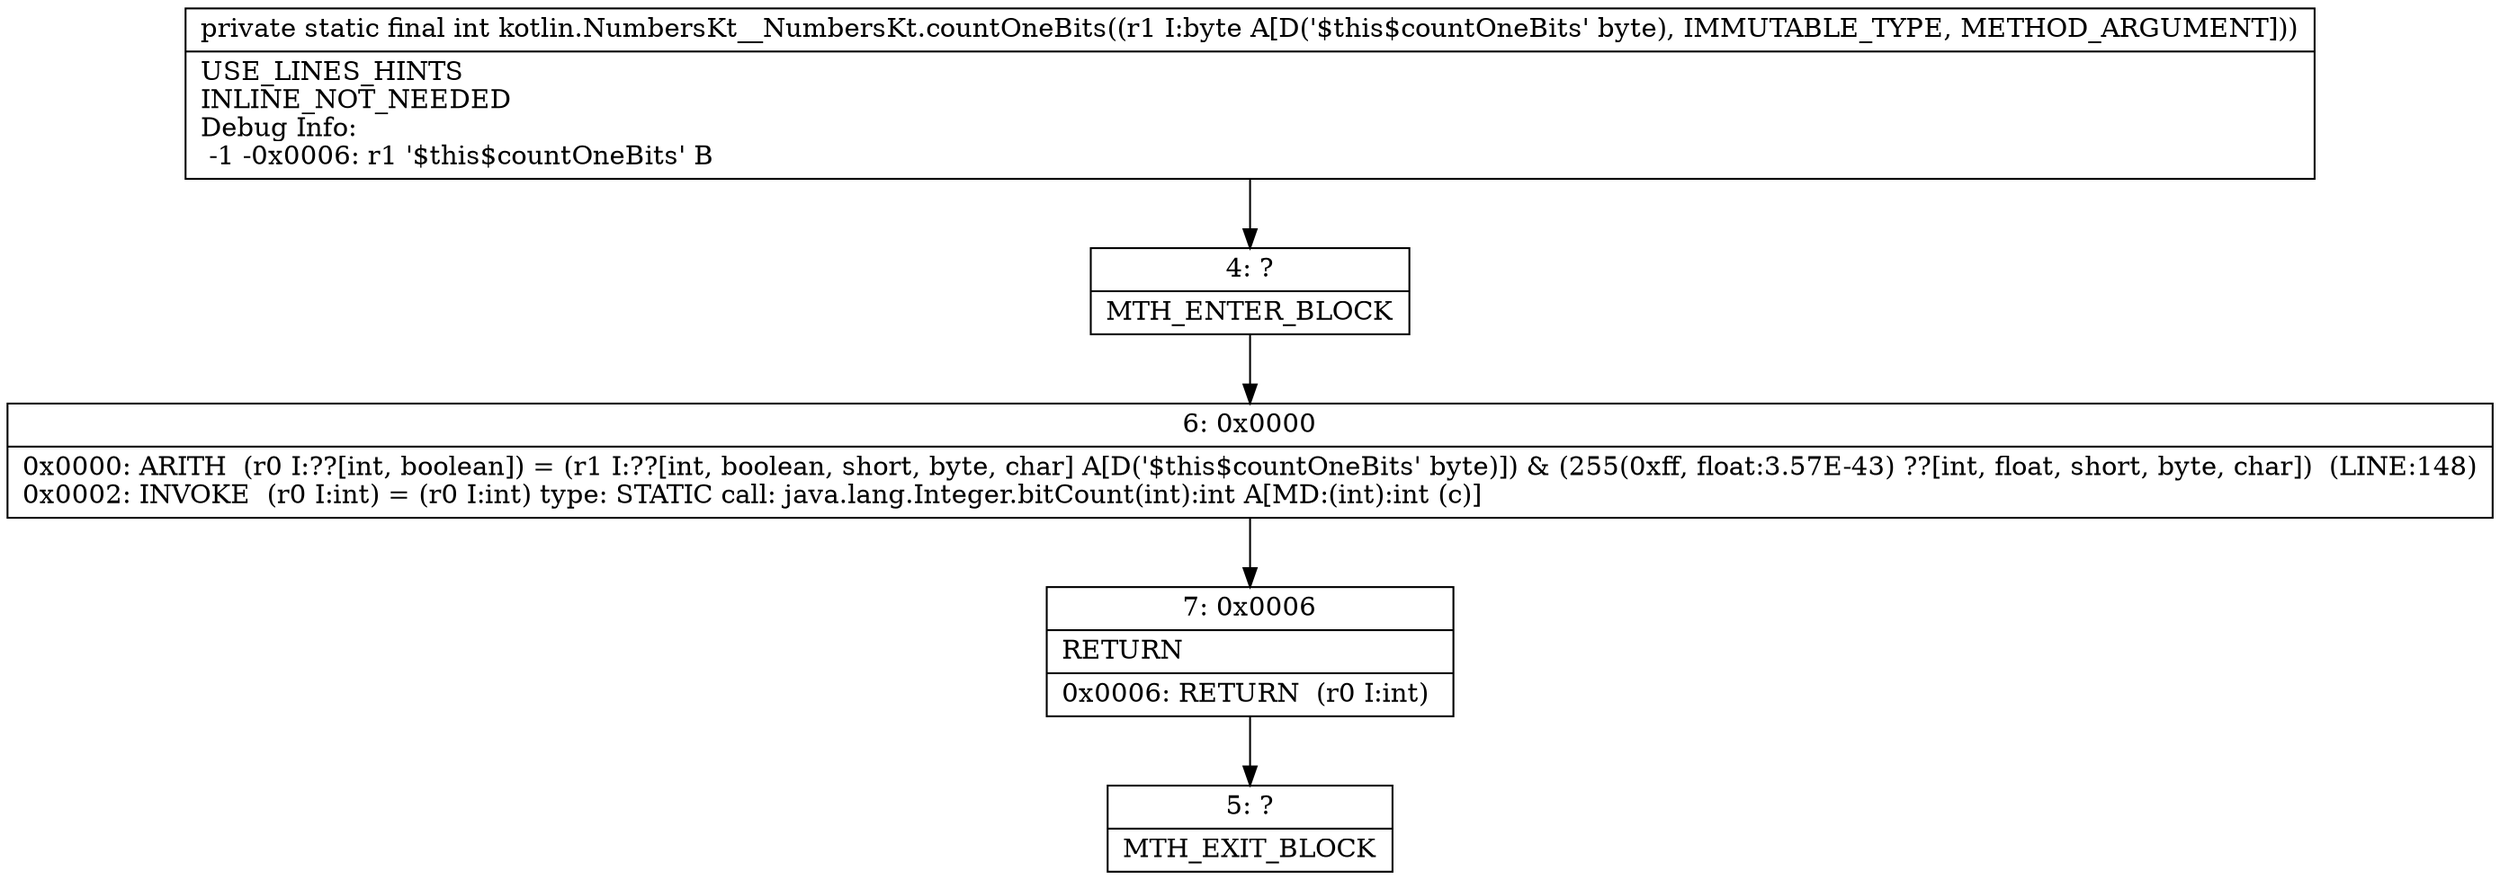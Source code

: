digraph "CFG forkotlin.NumbersKt__NumbersKt.countOneBits(B)I" {
Node_4 [shape=record,label="{4\:\ ?|MTH_ENTER_BLOCK\l}"];
Node_6 [shape=record,label="{6\:\ 0x0000|0x0000: ARITH  (r0 I:??[int, boolean]) = (r1 I:??[int, boolean, short, byte, char] A[D('$this$countOneBits' byte)]) & (255(0xff, float:3.57E\-43) ??[int, float, short, byte, char])  (LINE:148)\l0x0002: INVOKE  (r0 I:int) = (r0 I:int) type: STATIC call: java.lang.Integer.bitCount(int):int A[MD:(int):int (c)]\l}"];
Node_7 [shape=record,label="{7\:\ 0x0006|RETURN\l|0x0006: RETURN  (r0 I:int) \l}"];
Node_5 [shape=record,label="{5\:\ ?|MTH_EXIT_BLOCK\l}"];
MethodNode[shape=record,label="{private static final int kotlin.NumbersKt__NumbersKt.countOneBits((r1 I:byte A[D('$this$countOneBits' byte), IMMUTABLE_TYPE, METHOD_ARGUMENT]))  | USE_LINES_HINTS\lINLINE_NOT_NEEDED\lDebug Info:\l  \-1 \-0x0006: r1 '$this$countOneBits' B\l}"];
MethodNode -> Node_4;Node_4 -> Node_6;
Node_6 -> Node_7;
Node_7 -> Node_5;
}

